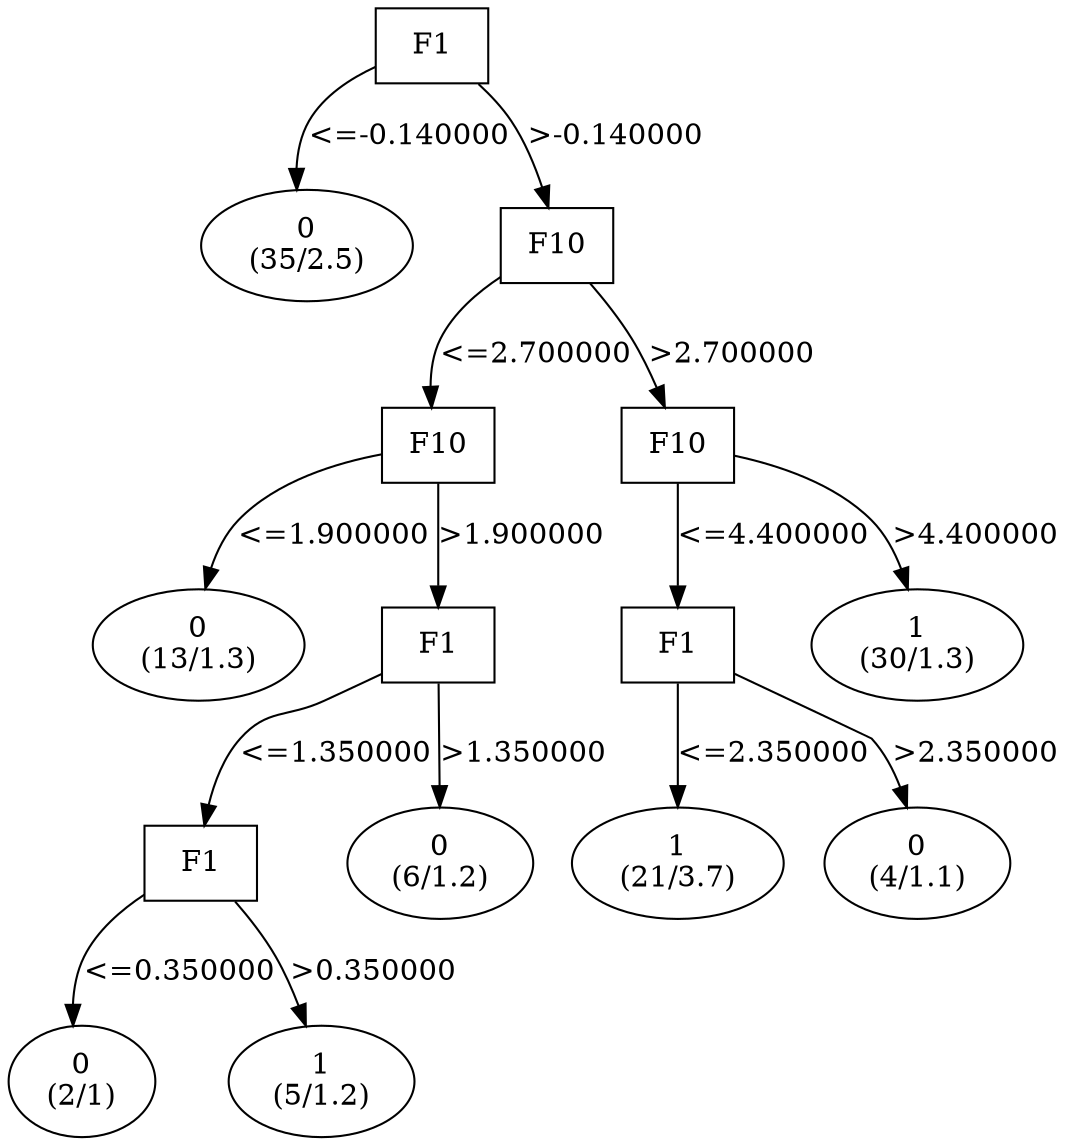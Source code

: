 digraph YaDT {
n0 [ shape=box, label="F1\n"]
n0 -> n1 [label="<=-0.140000"]
n1 [ shape=ellipse, label="0\n(35/2.5)"]
n0 -> n2 [label=">-0.140000"]
n2 [ shape=box, label="F10\n"]
n2 -> n3 [label="<=2.700000"]
n3 [ shape=box, label="F10\n"]
n3 -> n4 [label="<=1.900000"]
n4 [ shape=ellipse, label="0\n(13/1.3)"]
n3 -> n5 [label=">1.900000"]
n5 [ shape=box, label="F1\n"]
n5 -> n6 [label="<=1.350000"]
n6 [ shape=box, label="F1\n"]
n6 -> n7 [label="<=0.350000"]
n7 [ shape=ellipse, label="0\n(2/1)"]
n6 -> n8 [label=">0.350000"]
n8 [ shape=ellipse, label="1\n(5/1.2)"]
n5 -> n10 [label=">1.350000"]
n10 [ shape=ellipse, label="0\n(6/1.2)"]
n2 -> n13 [label=">2.700000"]
n13 [ shape=box, label="F10\n"]
n13 -> n14 [label="<=4.400000"]
n14 [ shape=box, label="F1\n"]
n14 -> n15 [label="<=2.350000"]
n15 [ shape=ellipse, label="1\n(21/3.7)"]
n14 -> n16 [label=">2.350000"]
n16 [ shape=ellipse, label="0\n(4/1.1)"]
n13 -> n18 [label=">4.400000"]
n18 [ shape=ellipse, label="1\n(30/1.3)"]
}
